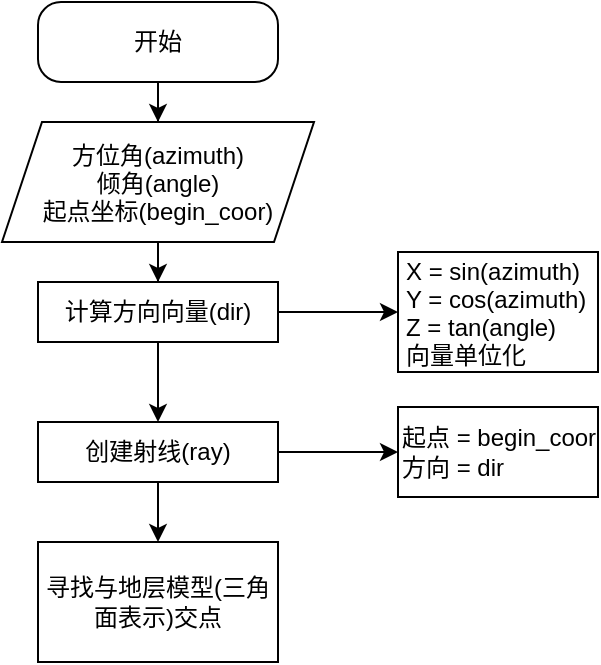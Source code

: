 <mxfile version="24.7.10">
  <diagram id="C5RBs43oDa-KdzZeNtuy" name="Page-1">
    <mxGraphModel dx="954" dy="647" grid="1" gridSize="10" guides="1" tooltips="1" connect="1" arrows="1" fold="1" page="1" pageScale="1" pageWidth="827" pageHeight="1169" math="0" shadow="0">
      <root>
        <mxCell id="WIyWlLk6GJQsqaUBKTNV-0" />
        <mxCell id="WIyWlLk6GJQsqaUBKTNV-1" parent="WIyWlLk6GJQsqaUBKTNV-0" />
        <mxCell id="NZk6dpr6dsBuUNjYoqfv-3" value="" style="edgeStyle=orthogonalEdgeStyle;rounded=0;orthogonalLoop=1;jettySize=auto;html=1;" edge="1" parent="WIyWlLk6GJQsqaUBKTNV-1" source="WIyWlLk6GJQsqaUBKTNV-3" target="NZk6dpr6dsBuUNjYoqfv-0">
          <mxGeometry relative="1" as="geometry" />
        </mxCell>
        <mxCell id="WIyWlLk6GJQsqaUBKTNV-3" value="开始" style="rounded=1;whiteSpace=wrap;html=1;fontSize=12;glass=0;strokeWidth=1;shadow=0;absoluteArcSize=1;arcSize=23;" parent="WIyWlLk6GJQsqaUBKTNV-1" vertex="1">
          <mxGeometry x="160" y="80" width="120" height="40" as="geometry" />
        </mxCell>
        <mxCell id="NZk6dpr6dsBuUNjYoqfv-5" value="" style="edgeStyle=orthogonalEdgeStyle;rounded=0;orthogonalLoop=1;jettySize=auto;html=1;" edge="1" parent="WIyWlLk6GJQsqaUBKTNV-1" source="NZk6dpr6dsBuUNjYoqfv-0" target="NZk6dpr6dsBuUNjYoqfv-4">
          <mxGeometry relative="1" as="geometry" />
        </mxCell>
        <mxCell id="NZk6dpr6dsBuUNjYoqfv-0" value="方位角(azimuth)&#xa;倾角(angle)&#xa;起点坐标(begin_coor)" style="shape=parallelogram;perimeter=parallelogramPerimeter;fixedSize=1;verticalAlign=middle;horizontal=1;fontSize=12;spacingTop=0;spacing=0;align=center;" vertex="1" parent="WIyWlLk6GJQsqaUBKTNV-1">
          <mxGeometry x="142" y="140" width="156" height="60" as="geometry" />
        </mxCell>
        <mxCell id="NZk6dpr6dsBuUNjYoqfv-7" value="" style="edgeStyle=orthogonalEdgeStyle;rounded=0;orthogonalLoop=1;jettySize=auto;html=1;" edge="1" parent="WIyWlLk6GJQsqaUBKTNV-1" source="NZk6dpr6dsBuUNjYoqfv-4" target="NZk6dpr6dsBuUNjYoqfv-6">
          <mxGeometry relative="1" as="geometry" />
        </mxCell>
        <mxCell id="NZk6dpr6dsBuUNjYoqfv-9" value="" style="edgeStyle=orthogonalEdgeStyle;rounded=0;orthogonalLoop=1;jettySize=auto;html=1;" edge="1" parent="WIyWlLk6GJQsqaUBKTNV-1" source="NZk6dpr6dsBuUNjYoqfv-4" target="NZk6dpr6dsBuUNjYoqfv-8">
          <mxGeometry relative="1" as="geometry" />
        </mxCell>
        <mxCell id="NZk6dpr6dsBuUNjYoqfv-4" value="计算方向向量(dir)" style="whiteSpace=wrap;html=1;spacingTop=0;spacing=0;" vertex="1" parent="WIyWlLk6GJQsqaUBKTNV-1">
          <mxGeometry x="160" y="220" width="120" height="30" as="geometry" />
        </mxCell>
        <mxCell id="NZk6dpr6dsBuUNjYoqfv-6" value="X = sin(azimuth)&#xa;Y = cos(azimuth)&#xa;Z = tan(angle)&#xa;向量单位化" style="spacingTop=0;spacing=2;align=left;spacingLeft=2;" vertex="1" parent="WIyWlLk6GJQsqaUBKTNV-1">
          <mxGeometry x="340" y="205" width="100" height="60" as="geometry" />
        </mxCell>
        <mxCell id="NZk6dpr6dsBuUNjYoqfv-13" value="" style="edgeStyle=orthogonalEdgeStyle;rounded=0;orthogonalLoop=1;jettySize=auto;html=1;" edge="1" parent="WIyWlLk6GJQsqaUBKTNV-1" source="NZk6dpr6dsBuUNjYoqfv-8" target="NZk6dpr6dsBuUNjYoqfv-12">
          <mxGeometry relative="1" as="geometry" />
        </mxCell>
        <mxCell id="NZk6dpr6dsBuUNjYoqfv-15" value="" style="edgeStyle=orthogonalEdgeStyle;rounded=0;orthogonalLoop=1;jettySize=auto;html=1;" edge="1" parent="WIyWlLk6GJQsqaUBKTNV-1" source="NZk6dpr6dsBuUNjYoqfv-8" target="NZk6dpr6dsBuUNjYoqfv-14">
          <mxGeometry relative="1" as="geometry" />
        </mxCell>
        <mxCell id="NZk6dpr6dsBuUNjYoqfv-8" value="创建射线(ray)" style="whiteSpace=wrap;html=1;spacingTop=0;spacing=0;" vertex="1" parent="WIyWlLk6GJQsqaUBKTNV-1">
          <mxGeometry x="160" y="290" width="120" height="30" as="geometry" />
        </mxCell>
        <mxCell id="NZk6dpr6dsBuUNjYoqfv-12" value="&lt;div&gt;起点 = begin_coor&lt;/div&gt;&lt;div&gt;方向 = dir&lt;/div&gt;" style="whiteSpace=wrap;html=1;spacingTop=0;spacing=2;align=left;" vertex="1" parent="WIyWlLk6GJQsqaUBKTNV-1">
          <mxGeometry x="340" y="282.5" width="100" height="45" as="geometry" />
        </mxCell>
        <mxCell id="NZk6dpr6dsBuUNjYoqfv-14" value="寻找与地层模型(三角面表示)交点" style="whiteSpace=wrap;html=1;spacingTop=0;spacing=0;" vertex="1" parent="WIyWlLk6GJQsqaUBKTNV-1">
          <mxGeometry x="160" y="350" width="120" height="60" as="geometry" />
        </mxCell>
      </root>
    </mxGraphModel>
  </diagram>
</mxfile>
